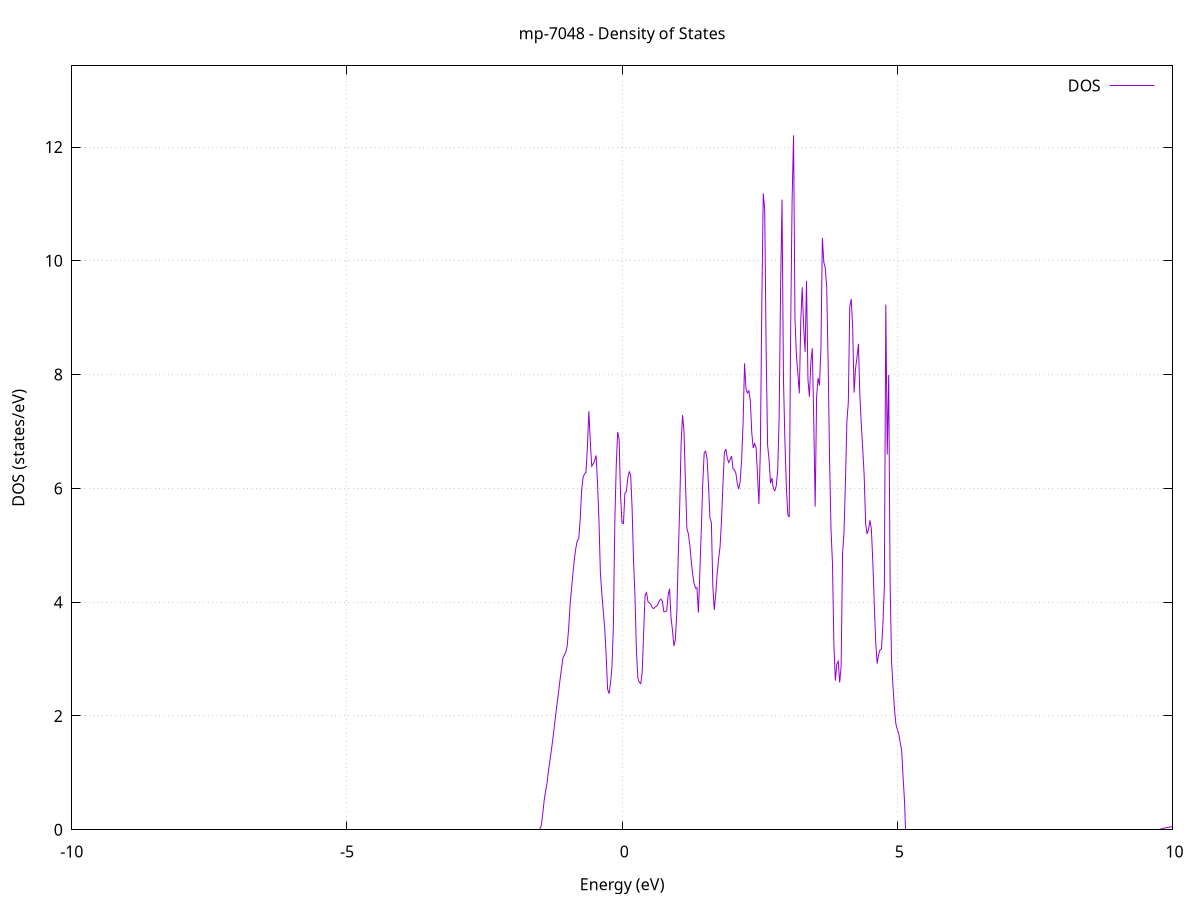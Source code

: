 set title 'mp-7048 - Density of States'
set xlabel 'Energy (eV)'
set ylabel 'DOS (states/eV)'
set grid
set xrange [-10:10]
set yrange [0:13.426]
set xzeroaxis lt -1
set terminal png size 800,600
set output 'mp-7048_dos_gnuplot.png'
plot '-' using 1:2 with lines title 'DOS'
-16.215200 0.000000
-16.189100 0.000000
-16.162900 0.000000
-16.136700 0.000000
-16.110500 0.000000
-16.084300 0.000000
-16.058100 0.000000
-16.031900 0.000000
-16.005700 0.000000
-15.979500 0.000000
-15.953300 0.000000
-15.927100 0.000000
-15.900900 0.000000
-15.874800 0.000000
-15.848600 0.000000
-15.822400 0.000000
-15.796200 0.000000
-15.770000 0.000000
-15.743800 0.000000
-15.717600 0.000000
-15.691400 0.000000
-15.665200 0.000000
-15.639000 0.000000
-15.612800 0.000000
-15.586600 0.000000
-15.560400 0.000000
-15.534300 0.000000
-15.508100 0.000000
-15.481900 0.000000
-15.455700 0.000000
-15.429500 0.000000
-15.403300 0.000000
-15.377100 0.000000
-15.350900 0.000000
-15.324700 0.000000
-15.298500 0.000000
-15.272300 0.000000
-15.246100 0.000000
-15.220000 0.000000
-15.193800 0.000000
-15.167600 0.000000
-15.141400 0.000000
-15.115200 0.000000
-15.089000 0.000000
-15.062800 0.000000
-15.036600 0.000000
-15.010400 0.000000
-14.984200 0.000000
-14.958000 0.000000
-14.931800 0.000000
-14.905600 0.000000
-14.879500 0.000000
-14.853300 0.000000
-14.827100 0.000000
-14.800900 0.000000
-14.774700 0.000000
-14.748500 0.000000
-14.722300 0.000000
-14.696100 0.000000
-14.669900 0.000000
-14.643700 0.000000
-14.617500 0.000000
-14.591300 0.000000
-14.565200 0.000000
-14.539000 0.000000
-14.512800 0.000000
-14.486600 0.000000
-14.460400 0.000000
-14.434200 0.000000
-14.408000 0.000000
-14.381800 0.000000
-14.355600 0.000000
-14.329400 0.000000
-14.303200 0.000000
-14.277000 0.000000
-14.250800 0.000000
-14.224700 0.000000
-14.198500 0.000000
-14.172300 0.000000
-14.146100 0.000000
-14.119900 0.000000
-14.093700 0.000000
-14.067500 0.000000
-14.041300 0.000000
-14.015100 0.000000
-13.988900 0.000000
-13.962700 0.000000
-13.936500 0.000000
-13.910400 0.000000
-13.884200 0.000000
-13.858000 0.000000
-13.831800 0.027300
-13.805600 0.176000
-13.779400 0.298200
-13.753200 0.437200
-13.727000 0.590800
-13.700800 0.740700
-13.674600 0.884700
-13.648400 1.033800
-13.622200 1.191100
-13.596000 1.300700
-13.569900 1.422400
-13.543700 1.611600
-13.517500 1.742700
-13.491300 1.893800
-13.465100 2.016300
-13.438900 2.089600
-13.412700 2.176500
-13.386500 2.243500
-13.360300 2.194900
-13.334100 2.058800
-13.307900 1.946400
-13.281700 1.839300
-13.255600 1.692900
-13.229400 1.481400
-13.203200 1.333300
-13.177000 1.375800
-13.150800 1.546400
-13.124600 1.646000
-13.098400 1.684400
-13.072200 1.748600
-13.046000 1.831800
-13.019800 1.914600
-12.993600 1.996700
-12.967400 2.091800
-12.941200 2.405600
-12.915100 2.665600
-12.888900 2.853800
-12.862700 3.006000
-12.836500 3.123600
-12.810300 3.178300
-12.784100 3.182400
-12.757900 3.147100
-12.731700 3.114300
-12.705500 3.111300
-12.679300 3.373800
-12.653100 3.606700
-12.626900 3.857000
-12.600800 4.048800
-12.574600 4.230700
-12.548400 4.328900
-12.522200 4.474100
-12.496000 4.670500
-12.469800 4.902200
-12.443600 5.202900
-12.417400 5.446100
-12.391200 5.849300
-12.365000 6.430300
-12.338800 7.062600
-12.312600 7.900600
-12.286400 8.748900
-12.260300 8.979100
-12.234100 8.659000
-12.207900 6.865700
-12.181700 5.192200
-12.155500 6.251600
-12.129300 7.645200
-12.103100 8.254400
-12.076900 6.399000
-12.050700 5.141500
-12.024500 5.057000
-11.998300 6.322100
-11.972100 6.008600
-11.946000 9.631300
-11.919800 9.530700
-11.893600 11.248300
-11.867400 11.657900
-11.841200 14.700800
-11.815000 7.542700
-11.788800 3.076700
-11.762600 3.606300
-11.736400 5.428000
-11.710200 10.086400
-11.684000 8.656900
-11.657800 5.521600
-11.631600 4.775800
-11.605500 5.978700
-11.579300 7.885100
-11.553100 10.406800
-11.526900 9.660900
-11.500700 10.116500
-11.474500 14.016600
-11.448300 17.501500
-11.422100 16.157000
-11.395900 9.165200
-11.369700 3.925300
-11.343500 1.560600
-11.317300 0.000000
-11.291200 0.000000
-11.265000 0.000000
-11.238800 0.000000
-11.212600 0.000000
-11.186400 0.000000
-11.160200 0.000000
-11.134000 0.000000
-11.107800 0.000000
-11.081600 0.000000
-11.055400 0.000000
-11.029200 0.000000
-11.003000 0.000000
-10.976800 0.000000
-10.950700 0.000000
-10.924500 0.000000
-10.898300 0.000000
-10.872100 0.000000
-10.845900 0.000000
-10.819700 0.000000
-10.793500 0.000000
-10.767300 0.000000
-10.741100 0.000000
-10.714900 0.000000
-10.688700 0.000000
-10.662500 0.000000
-10.636400 0.000000
-10.610200 0.000000
-10.584000 0.000000
-10.557800 0.000000
-10.531600 0.000000
-10.505400 0.000000
-10.479200 0.000000
-10.453000 0.000000
-10.426800 0.000000
-10.400600 0.000000
-10.374400 0.000000
-10.348200 0.000000
-10.322000 0.000000
-10.295900 0.000000
-10.269700 0.000000
-10.243500 0.000000
-10.217300 0.000000
-10.191100 0.000000
-10.164900 0.000000
-10.138700 0.000000
-10.112500 0.000000
-10.086300 0.000000
-10.060100 0.000000
-10.033900 0.000000
-10.007700 0.000000
-9.981600 0.000000
-9.955400 0.000000
-9.929200 0.000000
-9.903000 0.000000
-9.876800 0.000000
-9.850600 0.000000
-9.824400 0.000000
-9.798200 0.000000
-9.772000 0.000000
-9.745800 0.000000
-9.719600 0.000000
-9.693400 0.000000
-9.667200 0.000000
-9.641100 0.000000
-9.614900 0.000000
-9.588700 0.000000
-9.562500 0.000000
-9.536300 0.000000
-9.510100 0.000000
-9.483900 0.000000
-9.457700 0.000000
-9.431500 0.000000
-9.405300 0.000000
-9.379100 0.000000
-9.352900 0.000000
-9.326800 0.000000
-9.300600 0.000000
-9.274400 0.000000
-9.248200 0.000000
-9.222000 0.000000
-9.195800 0.000000
-9.169600 0.000000
-9.143400 0.000000
-9.117200 0.000000
-9.091000 0.000000
-9.064800 0.000000
-9.038600 0.000000
-9.012400 0.000000
-8.986300 0.000000
-8.960100 0.000000
-8.933900 0.000000
-8.907700 0.000000
-8.881500 0.000000
-8.855300 0.000000
-8.829100 0.000000
-8.802900 0.000000
-8.776700 0.000000
-8.750500 0.000000
-8.724300 0.000000
-8.698100 0.000000
-8.672000 0.000000
-8.645800 0.000000
-8.619600 0.000000
-8.593400 0.000000
-8.567200 0.000000
-8.541000 0.000000
-8.514800 0.000000
-8.488600 0.000000
-8.462400 0.000000
-8.436200 0.000000
-8.410000 0.000000
-8.383800 0.000000
-8.357600 0.000000
-8.331500 0.000000
-8.305300 0.000000
-8.279100 0.000000
-8.252900 0.000000
-8.226700 0.000000
-8.200500 0.000000
-8.174300 0.000000
-8.148100 0.000000
-8.121900 0.000000
-8.095700 0.000000
-8.069500 0.000000
-8.043300 0.000000
-8.017200 0.000000
-7.991000 0.000000
-7.964800 0.000000
-7.938600 0.000000
-7.912400 0.000000
-7.886200 0.000000
-7.860000 0.000000
-7.833800 0.000000
-7.807600 0.000000
-7.781400 0.000000
-7.755200 0.000000
-7.729000 0.000000
-7.702800 0.000000
-7.676700 0.000000
-7.650500 0.000000
-7.624300 0.000000
-7.598100 0.000000
-7.571900 0.000000
-7.545700 0.000000
-7.519500 0.000000
-7.493300 0.000000
-7.467100 0.000000
-7.440900 0.000000
-7.414700 0.000000
-7.388500 0.000000
-7.362400 0.000000
-7.336200 0.000000
-7.310000 0.000000
-7.283800 0.000000
-7.257600 0.000000
-7.231400 0.000000
-7.205200 0.000000
-7.179000 0.000000
-7.152800 0.000000
-7.126600 0.000000
-7.100400 0.000000
-7.074200 0.000000
-7.048000 0.000000
-7.021900 0.000000
-6.995700 0.000000
-6.969500 0.000000
-6.943300 0.000000
-6.917100 0.000000
-6.890900 0.000000
-6.864700 0.000000
-6.838500 0.000000
-6.812300 0.000000
-6.786100 0.000000
-6.759900 0.000000
-6.733700 0.000000
-6.707600 0.000000
-6.681400 0.000000
-6.655200 0.000000
-6.629000 0.000000
-6.602800 0.000000
-6.576600 0.000000
-6.550400 0.000000
-6.524200 0.000000
-6.498000 0.000000
-6.471800 0.000000
-6.445600 0.000000
-6.419400 0.000000
-6.393200 0.000000
-6.367100 0.000000
-6.340900 0.000000
-6.314700 0.000000
-6.288500 0.000000
-6.262300 0.000000
-6.236100 0.000000
-6.209900 0.000000
-6.183700 0.000000
-6.157500 0.000000
-6.131300 0.000000
-6.105100 0.000000
-6.078900 0.000000
-6.052800 0.000000
-6.026600 0.000000
-6.000400 0.000000
-5.974200 0.000000
-5.948000 0.000000
-5.921800 0.000000
-5.895600 0.000000
-5.869400 0.000000
-5.843200 0.000000
-5.817000 0.000000
-5.790800 0.000000
-5.764600 0.000000
-5.738400 0.000000
-5.712300 0.000000
-5.686100 0.000000
-5.659900 0.000000
-5.633700 0.000000
-5.607500 0.000000
-5.581300 0.000000
-5.555100 0.000000
-5.528900 0.000000
-5.502700 0.000000
-5.476500 0.000000
-5.450300 0.000000
-5.424100 0.000000
-5.398000 0.000000
-5.371800 0.000000
-5.345600 0.000000
-5.319400 0.000000
-5.293200 0.000000
-5.267000 0.000000
-5.240800 0.000000
-5.214600 0.000000
-5.188400 0.000000
-5.162200 0.000000
-5.136000 0.000000
-5.109800 0.000000
-5.083600 0.000000
-5.057500 0.000000
-5.031300 0.000000
-5.005100 0.000000
-4.978900 0.000000
-4.952700 0.000000
-4.926500 0.000000
-4.900300 0.000000
-4.874100 0.000000
-4.847900 0.000000
-4.821700 0.000000
-4.795500 0.000000
-4.769300 0.000000
-4.743200 0.000000
-4.717000 0.000000
-4.690800 0.000000
-4.664600 0.000000
-4.638400 0.000000
-4.612200 0.000000
-4.586000 0.000000
-4.559800 0.000000
-4.533600 0.000000
-4.507400 0.000000
-4.481200 0.000000
-4.455000 0.000000
-4.428800 0.000000
-4.402700 0.000000
-4.376500 0.000000
-4.350300 0.000000
-4.324100 0.000000
-4.297900 0.000000
-4.271700 0.000000
-4.245500 0.000000
-4.219300 0.000000
-4.193100 0.000000
-4.166900 0.000000
-4.140700 0.000000
-4.114500 0.000000
-4.088400 0.000000
-4.062200 0.000000
-4.036000 0.000000
-4.009800 0.000000
-3.983600 0.000000
-3.957400 0.000000
-3.931200 0.000000
-3.905000 0.000000
-3.878800 0.000000
-3.852600 0.000000
-3.826400 0.000000
-3.800200 0.000000
-3.774000 0.000000
-3.747900 0.000000
-3.721700 0.000000
-3.695500 0.000000
-3.669300 0.000000
-3.643100 0.000000
-3.616900 0.000000
-3.590700 0.000000
-3.564500 0.000000
-3.538300 0.000000
-3.512100 0.000000
-3.485900 0.000000
-3.459700 0.000000
-3.433600 0.000000
-3.407400 0.000000
-3.381200 0.000000
-3.355000 0.000000
-3.328800 0.000000
-3.302600 0.000000
-3.276400 0.000000
-3.250200 0.000000
-3.224000 0.000000
-3.197800 0.000000
-3.171600 0.000000
-3.145400 0.000000
-3.119200 0.000000
-3.093100 0.000000
-3.066900 0.000000
-3.040700 0.000000
-3.014500 0.000000
-2.988300 0.000000
-2.962100 0.000000
-2.935900 0.000000
-2.909700 0.000000
-2.883500 0.000000
-2.857300 0.000000
-2.831100 0.000000
-2.804900 0.000000
-2.778800 0.000000
-2.752600 0.000000
-2.726400 0.000000
-2.700200 0.000000
-2.674000 0.000000
-2.647800 0.000000
-2.621600 0.000000
-2.595400 0.000000
-2.569200 0.000000
-2.543000 0.000000
-2.516800 0.000000
-2.490600 0.000000
-2.464400 0.000000
-2.438300 0.000000
-2.412100 0.000000
-2.385900 0.000000
-2.359700 0.000000
-2.333500 0.000000
-2.307300 0.000000
-2.281100 0.000000
-2.254900 0.000000
-2.228700 0.000000
-2.202500 0.000000
-2.176300 0.000000
-2.150100 0.000000
-2.124000 0.000000
-2.097800 0.000000
-2.071600 0.000000
-2.045400 0.000000
-2.019200 0.000000
-1.993000 0.000000
-1.966800 0.000000
-1.940600 0.000000
-1.914400 0.000000
-1.888200 0.000000
-1.862000 0.000000
-1.835800 0.000000
-1.809600 0.000000
-1.783500 0.000000
-1.757300 0.000000
-1.731100 0.000000
-1.704900 0.000000
-1.678700 0.000000
-1.652500 0.000000
-1.626300 0.000000
-1.600100 0.000000
-1.573900 0.000000
-1.547700 0.000000
-1.521500 0.000000
-1.495300 0.000000
-1.469200 0.075700
-1.443000 0.279100
-1.416800 0.514800
-1.390600 0.684200
-1.364400 0.825700
-1.338200 1.037600
-1.312000 1.218000
-1.285800 1.400500
-1.259600 1.593100
-1.233400 1.807300
-1.207200 2.024000
-1.181000 2.230800
-1.154800 2.422000
-1.128700 2.638400
-1.102500 2.821700
-1.076300 3.020100
-1.050100 3.070300
-1.023900 3.121500
-0.997700 3.234800
-0.971500 3.549800
-0.945300 3.963800
-0.919100 4.241600
-0.892900 4.518200
-0.866700 4.767800
-0.840500 4.955400
-0.814400 5.081200
-0.788200 5.116300
-0.762000 5.464200
-0.735800 5.970800
-0.709600 6.193100
-0.683400 6.255100
-0.657200 6.282000
-0.631000 6.733000
-0.604800 7.357700
-0.578600 6.816300
-0.552400 6.391600
-0.526200 6.426900
-0.500000 6.488300
-0.473900 6.578500
-0.447700 6.103800
-0.421500 5.440300
-0.395300 4.513600
-0.369100 4.152100
-0.342900 3.842300
-0.316700 3.538600
-0.290500 3.072600
-0.264300 2.471500
-0.238100 2.391500
-0.211900 2.571600
-0.185700 2.853000
-0.159500 3.565100
-0.133400 5.392700
-0.107200 6.409000
-0.081000 6.991700
-0.054800 6.856200
-0.028600 5.870700
-0.002400 5.392100
0.023800 5.382300
0.050000 5.915700
0.076200 5.945300
0.102400 6.177600
0.128600 6.292300
0.154800 6.244400
0.180900 5.651500
0.207100 4.722300
0.233300 4.106700
0.259500 3.141600
0.285700 2.662800
0.311900 2.593100
0.338100 2.568300
0.364300 2.762500
0.390500 3.456800
0.416700 4.122100
0.442900 4.168600
0.469100 4.010000
0.495300 3.989200
0.521400 3.959500
0.547600 3.904100
0.573800 3.888000
0.600000 3.917100
0.626200 3.929400
0.652400 3.968900
0.678600 4.030800
0.704800 4.052300
0.731000 4.020000
0.757200 3.834400
0.783400 3.830500
0.809600 3.851000
0.835700 4.121900
0.861900 4.235600
0.888100 3.728200
0.914300 3.508900
0.940500 3.229800
0.966700 3.339700
0.992900 3.810400
1.019100 4.786000
1.045300 5.661600
1.071500 6.790800
1.097700 7.287800
1.123900 7.002500
1.150100 6.116500
1.176200 5.293000
1.202400 5.204700
1.228600 5.014700
1.254800 4.732700
1.281000 4.490900
1.307200 4.330700
1.333400 4.244000
1.359600 4.255300
1.385800 3.818600
1.412000 4.529400
1.438200 5.282800
1.464400 6.079000
1.490500 6.625500
1.516700 6.653600
1.542900 6.524500
1.569100 6.060700
1.595300 5.478800
1.621500 5.398300
1.647700 4.282700
1.673900 3.864200
1.700100 4.132200
1.726300 4.498300
1.752500 4.759600
1.778700 4.967100
1.804900 5.426600
1.831000 6.055800
1.857200 6.625900
1.883400 6.692200
1.909600 6.538800
1.935800 6.454500
1.962000 6.508100
1.988200 6.567900
2.014400 6.345400
2.040600 6.326300
2.066800 6.265900
2.093000 6.079600
2.119200 5.988100
2.145300 6.134700
2.171500 6.503500
2.197700 7.148400
2.223900 8.197200
2.250100 7.753700
2.276300 7.676800
2.302500 7.715700
2.328700 7.546300
2.354900 6.983600
2.381100 6.711100
2.407300 6.789700
2.433500 6.714600
2.459700 6.235200
2.485800 5.724500
2.512000 6.714400
2.538200 9.280700
2.564400 11.184600
2.590600 10.891100
2.616800 8.410500
2.643000 6.757200
2.669200 6.508500
2.695400 6.089500
2.721600 6.181700
2.747800 5.997600
2.774000 5.958400
2.800100 6.044800
2.826300 6.317900
2.852500 7.246500
2.878700 9.488500
2.904900 11.075800
2.931100 7.933100
2.957300 6.835100
2.983500 6.029700
3.009700 5.542100
3.035900 5.493100
3.062100 8.828900
3.088300 11.072600
3.114500 12.205200
3.140600 8.990900
3.166800 8.333100
3.193000 8.022500
3.219200 7.669600
3.245400 8.924000
3.271600 9.534400
3.297800 8.850300
3.324000 8.398500
3.350200 9.646300
3.376400 7.909300
3.402600 7.610900
3.428800 8.211000
3.454900 8.463400
3.481100 7.209400
3.507300 5.681500
3.533500 7.614300
3.559700 7.938500
3.585900 7.811100
3.612100 8.457100
3.638300 10.400700
3.664500 9.972100
3.690700 9.874700
3.716900 9.539500
3.743100 8.198500
3.769300 6.483300
3.795400 5.271400
3.821600 4.686300
3.847800 3.238800
3.874000 2.621200
3.900200 2.914900
3.926400 2.961400
3.952600 2.590100
3.978800 2.862300
4.005000 4.848300
4.031200 5.229800
4.057400 6.120900
4.083600 7.174100
4.109700 7.513000
4.135900 9.190600
4.162100 9.330000
4.188300 8.847800
4.214500 7.683800
4.240700 8.105900
4.266900 8.297800
4.293100 8.542400
4.319300 7.631800
4.345500 7.127300
4.371700 6.695900
4.397900 6.221500
4.424100 5.381000
4.450200 5.198400
4.476400 5.278200
4.502600 5.439400
4.528800 5.278900
4.555000 4.704900
4.581200 3.965400
4.607400 3.289900
4.633600 2.920700
4.659800 3.082700
4.686000 3.160100
4.712200 3.180000
4.738400 3.612900
4.764500 4.284000
4.790700 9.230700
4.816900 6.595100
4.843100 7.993800
4.869300 4.325500
4.895500 2.945200
4.921700 2.508600
4.947900 2.132900
4.974100 1.856700
5.000300 1.763000
5.026500 1.686400
5.052700 1.529900
5.078900 1.393000
5.105000 0.914700
5.131200 0.501900
5.157400 0.000000
5.183600 0.000000
5.209800 0.000000
5.236000 0.000000
5.262200 0.000000
5.288400 0.000000
5.314600 0.000000
5.340800 0.000000
5.367000 0.000000
5.393200 0.000000
5.419300 0.000000
5.445500 0.000000
5.471700 0.000000
5.497900 0.000000
5.524100 0.000000
5.550300 0.000000
5.576500 0.000000
5.602700 0.000000
5.628900 0.000000
5.655100 0.000000
5.681300 0.000000
5.707500 0.000000
5.733700 0.000000
5.759800 0.000000
5.786000 0.000000
5.812200 0.000000
5.838400 0.000000
5.864600 0.000000
5.890800 0.000000
5.917000 0.000000
5.943200 0.000000
5.969400 0.000000
5.995600 0.000000
6.021800 0.000000
6.048000 0.000000
6.074100 0.000000
6.100300 0.000000
6.126500 0.000000
6.152700 0.000000
6.178900 0.000000
6.205100 0.000000
6.231300 0.000000
6.257500 0.000000
6.283700 0.000000
6.309900 0.000000
6.336100 0.000000
6.362300 0.000000
6.388500 0.000000
6.414600 0.000000
6.440800 0.000000
6.467000 0.000000
6.493200 0.000000
6.519400 0.000000
6.545600 0.000000
6.571800 0.000000
6.598000 0.000000
6.624200 0.000000
6.650400 0.000000
6.676600 0.000000
6.702800 0.000000
6.728900 0.000000
6.755100 0.000000
6.781300 0.000000
6.807500 0.000000
6.833700 0.000000
6.859900 0.000000
6.886100 0.000000
6.912300 0.000000
6.938500 0.000000
6.964700 0.000000
6.990900 0.000000
7.017100 0.000000
7.043300 0.000000
7.069400 0.000000
7.095600 0.000000
7.121800 0.000000
7.148000 0.000000
7.174200 0.000000
7.200400 0.000000
7.226600 0.000000
7.252800 0.000000
7.279000 0.000000
7.305200 0.000000
7.331400 0.000000
7.357600 0.000000
7.383700 0.000000
7.409900 0.000000
7.436100 0.000000
7.462300 0.000000
7.488500 0.000000
7.514700 0.000000
7.540900 0.000000
7.567100 0.000000
7.593300 0.000000
7.619500 0.000000
7.645700 0.000000
7.671900 0.000000
7.698100 0.000000
7.724200 0.000000
7.750400 0.000000
7.776600 0.000000
7.802800 0.000000
7.829000 0.000000
7.855200 0.000000
7.881400 0.000000
7.907600 0.000000
7.933800 0.000000
7.960000 0.000000
7.986200 0.000000
8.012400 0.000000
8.038500 0.000000
8.064700 0.000000
8.090900 0.000000
8.117100 0.000000
8.143300 0.000000
8.169500 0.000000
8.195700 0.000000
8.221900 0.000000
8.248100 0.000000
8.274300 0.000000
8.300500 0.000000
8.326700 0.000000
8.352900 0.000000
8.379000 0.000000
8.405200 0.000000
8.431400 0.000000
8.457600 0.000000
8.483800 0.000000
8.510000 0.000000
8.536200 0.000000
8.562400 0.000000
8.588600 0.000000
8.614800 0.000000
8.641000 0.000000
8.667200 0.000000
8.693300 0.000000
8.719500 0.000000
8.745700 0.000000
8.771900 0.000000
8.798100 0.000000
8.824300 0.000000
8.850500 0.000000
8.876700 0.000000
8.902900 0.000000
8.929100 0.000000
8.955300 0.000000
8.981500 0.000000
9.007700 0.000000
9.033800 0.000000
9.060000 0.000000
9.086200 0.000000
9.112400 0.000000
9.138600 0.000000
9.164800 0.000000
9.191000 0.000000
9.217200 0.000000
9.243400 0.000000
9.269600 0.000000
9.295800 0.000000
9.322000 0.000000
9.348100 0.000000
9.374300 0.000000
9.400500 0.000000
9.426700 0.000000
9.452900 0.000000
9.479100 0.000000
9.505300 0.000000
9.531500 0.000000
9.557700 0.000000
9.583900 0.000000
9.610100 0.000000
9.636300 0.000000
9.662500 0.000000
9.688600 0.000000
9.714800 0.000000
9.741000 0.000000
9.767200 0.003600
9.793400 0.015100
9.819600 0.023100
9.845800 0.027900
9.872000 0.032500
9.898200 0.037300
9.924400 0.042200
9.950600 0.047300
9.976800 0.052600
10.002900 0.058100
10.029100 0.063800
10.055300 0.069700
10.081500 0.075800
10.107700 0.082000
10.133900 0.088500
10.160100 0.095100
10.186300 0.102000
10.212500 0.109000
10.238700 0.116200
10.264900 0.123600
10.291100 0.131100
10.317300 0.138900
10.343400 0.146800
10.369600 0.154700
10.395800 0.162700
10.422000 0.170800
10.448200 0.179000
10.474400 0.187600
10.500600 0.196400
10.526800 0.205500
10.553000 0.214600
10.579200 0.224000
10.605400 0.233400
10.631600 0.243000
10.657700 0.252800
10.683900 0.262700
10.710100 0.272800
10.736300 0.282800
10.762500 0.290800
10.788700 0.298800
10.814900 0.306900
10.841100 0.315100
10.867300 0.323500
10.893500 0.332000
10.919700 0.340600
10.945900 0.349400
10.972100 0.358300
10.998200 0.367300
11.024400 0.376300
11.050600 0.385500
11.076800 0.395900
11.103000 0.408000
11.129200 0.421600
11.155400 0.437000
11.181600 0.453900
11.207800 0.473500
11.234000 0.497000
11.260200 0.517500
11.286400 0.539400
11.312500 0.563600
11.338700 0.589800
11.364900 0.606000
11.391100 0.621600
11.417300 0.636700
11.443500 0.651200
11.469700 0.665500
11.495900 0.679000
11.522100 0.691900
11.548300 0.704000
11.574500 0.715500
11.600700 0.726300
11.626900 0.736300
11.653000 0.745700
11.679200 0.774900
11.705400 0.820900
11.731600 0.863000
11.757800 0.905400
11.784000 0.944300
11.810200 0.980000
11.836400 1.012600
11.862600 1.041200
11.888800 1.067400
11.915000 1.092500
11.941200 1.116300
11.967300 1.140800
11.993500 1.237400
12.019700 1.378000
12.045900 1.482600
12.072100 1.600200
12.098300 1.805700
12.124500 2.020600
12.150700 2.217500
12.176900 2.410300
12.203100 2.604300
12.229300 2.814200
12.255500 3.008600
12.281700 2.802800
12.307800 2.824600
12.334000 2.870900
12.360200 2.868200
12.386400 2.864700
12.412600 2.932100
12.438800 3.044800
12.465000 3.101200
12.491200 3.154600
12.517400 3.223000
12.543600 3.268500
12.569800 3.835300
12.596000 4.125700
12.622100 3.997500
12.648300 3.954700
12.674500 3.890600
12.700700 3.848100
12.726900 3.780800
12.753100 3.758400
12.779300 3.846700
12.805500 3.855400
12.831700 3.586500
12.857900 3.359700
12.884100 2.674000
12.910300 2.429400
12.936500 2.430200
12.962600 2.446300
12.988800 2.519200
13.015000 2.552900
13.041200 2.554200
13.067400 2.513600
13.093600 2.463300
13.119800 2.437100
13.146000 2.435000
13.172200 2.480400
13.198400 2.721400
13.224600 3.506200
13.250800 1.906500
13.276900 1.267500
13.303100 1.286500
13.329300 1.306600
13.355500 1.328600
13.381700 1.360200
13.407900 1.402500
13.434100 1.458100
13.460300 1.529800
13.486500 1.607600
13.512700 1.668100
13.538900 1.731600
13.565100 1.798000
13.591300 1.888100
13.617400 2.032600
13.643600 2.231400
13.669800 2.471900
13.696000 3.249900
13.722200 3.997700
13.748400 3.694800
13.774600 3.462300
13.800800 3.367600
13.827000 3.363200
13.853200 3.620500
13.879400 4.374300
13.905600 4.157900
13.931700 4.009900
13.957900 4.390600
13.984100 4.581900
14.010300 4.781100
14.036500 4.503500
14.062700 3.861800
14.088900 3.290500
14.115100 3.164200
14.141300 3.063500
14.167500 2.985600
14.193700 2.879100
14.219900 2.791800
14.246100 2.818400
14.272200 2.814200
14.298400 2.822600
14.324600 2.843000
14.350800 2.845000
14.377000 2.939300
14.403200 3.079600
14.429400 3.324300
14.455600 3.624000
14.481800 3.898900
14.508000 3.992600
14.534200 4.034400
14.560400 4.095300
14.586500 4.344900
14.612700 4.755700
14.638900 5.051400
14.665100 5.041500
14.691300 4.774200
14.717500 4.701900
14.743700 4.660500
14.769900 4.762500
14.796100 5.072400
14.822300 4.594200
14.848500 4.413500
14.874700 4.092900
14.900900 3.939900
14.927000 3.776600
14.953200 3.547200
14.979400 3.190800
15.005600 3.327400
15.031800 2.751400
15.058000 2.582600
15.084200 2.679100
15.110400 2.193800
15.136600 2.098000
15.162800 2.010900
15.189000 1.935800
15.215200 1.922000
15.241300 1.932000
15.267500 1.958600
15.293700 2.004200
15.319900 2.084200
15.346100 2.129300
15.372300 2.263700
15.398500 2.439700
15.424700 2.725800
15.450900 3.111000
15.477100 3.416900
15.503300 3.481800
15.529500 3.413200
15.555700 3.009900
15.581800 2.952000
15.608000 2.895800
15.634200 2.618900
15.660400 2.268200
15.686600 2.100400
15.712800 1.948500
15.739000 1.800900
15.765200 1.663200
15.791400 1.547300
15.817600 1.548200
15.843800 1.589700
15.870000 1.696300
15.896100 1.843800
15.922300 2.049900
15.948500 2.373900
15.974700 2.815100
16.000900 3.464700
16.027100 4.703000
16.053300 6.398900
16.079500 7.130100
16.105700 6.228800
16.131900 5.291800
16.158100 4.997500
16.184300 4.864500
16.210500 4.822800
16.236600 4.713400
16.262800 4.734200
16.289000 4.413300
16.315200 4.266600
16.341400 4.169000
16.367600 4.207500
16.393800 4.368400
16.420000 4.810800
16.446200 4.786800
16.472400 4.651800
16.498600 4.486300
16.524800 4.327300
16.550900 4.215400
16.577100 3.832400
16.603300 3.438000
16.629500 3.374000
16.655700 3.337600
16.681900 4.056100
16.708100 3.431300
16.734300 3.407500
16.760500 3.668800
16.786700 3.663800
16.812900 3.591900
16.839100 3.430900
16.865300 3.340600
16.891400 3.362900
16.917600 3.449600
16.943800 3.632300
16.970000 3.712300
16.996200 4.005600
17.022400 3.984800
17.048600 3.746100
17.074800 3.666300
17.101000 3.832600
17.127200 3.999800
17.153400 4.660300
17.179600 7.645000
17.205700 7.762700
17.231900 7.477200
17.258100 6.957200
17.284300 6.481100
17.310500 6.153000
17.336700 6.013600
17.362900 5.420600
17.389100 4.800300
17.415300 4.215200
17.441500 4.204200
17.467700 4.540900
17.493900 4.786500
17.520100 5.051300
17.546200 5.424900
17.572400 5.582100
17.598600 5.440200
17.624800 5.158400
17.651000 4.880600
17.677200 4.248800
17.703400 3.998300
17.729600 3.762300
17.755800 3.549200
17.782000 3.431300
17.808200 3.421000
17.834400 3.529200
17.860500 3.830000
17.886700 4.027200
17.912900 4.021400
17.939100 3.851300
17.965300 3.633200
17.991500 3.529300
18.017700 3.691300
18.043900 3.817500
18.070100 4.267600
18.096300 4.998300
18.122500 5.552200
18.148700 5.241800
18.174900 4.716600
18.201000 4.616200
18.227200 4.597800
18.253400 4.799900
18.279600 5.351700
18.305800 6.081600
18.332000 6.614200
18.358200 6.130500
18.384400 6.437400
18.410600 6.218900
18.436800 5.630900
18.463000 5.064900
18.489200 5.014200
18.515300 5.093600
18.541500 5.445400
18.567700 6.306800
18.593900 7.240300
18.620100 7.420300
18.646300 7.431300
18.672500 7.482600
18.698700 7.200200
18.724900 7.349300
18.751100 6.891300
18.777300 6.917000
18.803500 6.934200
18.829700 6.940800
18.855800 6.968100
18.882000 7.133700
18.908200 7.347800
18.934400 7.446600
18.960600 7.612200
18.986800 7.841600
19.013000 7.511100
19.039200 7.767400
19.065400 7.866700
19.091600 7.423200
19.117800 7.290400
19.144000 7.136400
19.170100 6.891300
19.196300 6.023900
19.222500 5.699900
19.248700 5.535800
19.274900 5.508900
19.301100 5.511300
19.327300 5.538400
19.353500 5.524600
19.379700 5.620000
19.405900 5.731300
19.432100 5.855000
19.458300 5.992500
19.484500 6.467800
19.510600 6.179300
19.536800 5.691300
19.563000 5.619600
19.589200 5.335800
19.615400 5.084000
19.641600 5.045000
19.667800 5.169700
19.694000 5.339900
19.720200 5.588300
19.746400 5.877300
19.772600 5.897300
19.798800 5.395000
19.824900 5.122400
19.851100 4.936800
19.877300 4.600500
19.903500 4.076600
19.929700 3.608200
19.955900 3.310800
19.982100 3.198600
20.008300 3.092700
20.034500 2.975600
20.060700 2.893600
20.086900 2.837100
20.113100 2.774300
20.139300 2.690300
20.165400 2.594600
20.191600 2.537700
20.217800 2.489200
20.244000 2.450200
20.270200 2.412500
20.296400 2.392600
20.322600 2.438800
20.348800 2.508600
20.375000 2.952800
20.401200 3.111700
20.427400 3.086300
20.453600 3.037700
20.479700 2.973800
20.505900 2.900500
20.532100 2.818900
20.558300 2.773200
20.584500 2.737400
20.610700 2.709900
20.636900 2.814100
20.663100 2.824400
20.689300 2.836500
20.715500 2.834000
20.741700 2.934000
20.767900 3.128400
20.794100 3.310700
20.820200 3.647300
20.846400 3.880800
20.872600 4.190500
20.898800 4.748500
20.925000 4.762200
20.951200 4.971800
20.977400 4.946300
21.003600 4.905800
21.029800 4.791000
21.056000 4.628700
21.082200 3.754100
21.108400 3.864100
21.134500 4.645200
21.160700 3.761200
21.186900 3.778000
21.213100 3.987200
21.239300 4.155800
21.265500 4.223600
21.291700 4.326700
21.317900 4.343600
21.344100 4.446400
21.370300 4.547100
21.396500 4.648100
21.422700 4.353100
21.448900 3.927000
21.475000 3.614500
21.501200 3.298600
21.527400 2.842500
21.553600 2.649000
21.579800 2.569200
21.606000 2.533000
21.632200 2.796600
21.658400 2.659000
21.684600 2.532400
21.710800 2.403900
21.737000 2.294900
21.763200 2.248200
21.789300 2.281200
21.815500 2.373800
21.841700 2.513700
21.867900 2.677900
21.894100 2.847400
21.920300 3.120400
21.946500 3.300800
21.972700 3.234900
21.998900 2.950800
22.025100 2.742700
22.051300 2.745700
22.077500 2.822200
22.103700 2.725000
22.129800 2.679300
22.156000 2.679300
22.182200 2.701700
22.208400 2.763600
22.234600 3.038800
22.260800 2.499400
22.287000 2.260700
22.313200 2.335900
22.339400 2.744300
22.365600 3.623100
22.391800 4.069100
22.418000 4.804200
22.444100 4.684900
22.470300 4.839400
22.496500 4.533300
22.522700 4.421200
22.548900 4.359500
22.575100 3.968300
22.601300 3.062700
22.627500 2.415700
22.653700 1.987100
22.679900 1.765900
22.706100 1.663400
22.732300 1.638000
22.758500 1.723800
22.784600 1.893500
22.810800 2.332200
22.837000 2.449300
22.863200 2.447100
22.889400 2.313100
22.915600 2.218400
22.941800 2.232300
22.968000 2.331400
22.994200 2.397300
23.020400 2.510100
23.046600 3.104200
23.072800 3.301800
23.098900 3.506100
23.125100 3.738000
23.151300 4.104600
23.177500 4.450200
23.203700 4.527900
23.229900 4.580400
23.256100 4.723300
23.282300 4.641400
23.308500 4.513600
23.334700 4.449000
23.360900 4.421400
23.387100 4.349200
23.413300 4.219500
23.439400 4.172100
23.465600 4.365400
23.491800 4.236500
23.518000 3.992800
23.544200 4.090800
23.570400 3.026800
23.596600 2.899900
23.622800 2.915400
23.649000 3.024700
23.675200 3.206300
23.701400 3.625000
23.727600 4.191600
23.753700 3.963600
23.779900 2.909200
23.806100 3.061700
23.832300 2.648100
23.858500 2.599600
23.884700 2.551200
23.910900 2.503800
23.937100 2.458300
23.963300 2.412800
23.989500 2.362900
24.015700 2.336800
24.041900 2.375300
24.068100 2.306900
24.094200 2.246700
24.120400 2.208900
24.146600 2.197200
24.172800 2.213400
24.199000 2.258900
24.225200 2.361900
24.251400 2.571800
24.277600 2.909200
24.303800 3.464700
24.330000 3.881000
24.356200 3.233600
24.382400 3.031000
24.408500 2.859100
24.434700 2.932600
24.460900 3.216600
24.487100 3.195800
24.513300 3.001500
24.539500 2.856100
24.565700 2.881300
24.591900 2.946600
24.618100 3.058100
24.644300 3.394400
24.670500 4.041600
24.696700 4.368600
24.722900 4.326200
24.749000 4.333400
24.775200 4.488800
24.801400 4.703400
24.827600 4.776100
24.853800 4.777500
24.880000 4.797000
24.906200 4.493800
24.932400 4.160400
24.958600 4.054600
24.984800 3.871200
25.011000 3.703800
25.037200 3.658000
25.063300 3.826900
25.089500 4.033800
25.115700 4.024700
25.141900 3.858200
25.168100 3.846200
25.194300 4.235300
25.220500 3.942900
25.246700 3.718400
25.272900 3.533200
25.299100 3.309700
25.325300 3.293900
25.351500 3.854700
25.377700 3.470000
25.403800 3.441300
25.430000 3.444100
25.456200 3.610300
25.482400 3.805100
25.508600 3.706300
25.534800 3.637400
25.561000 3.898200
25.587200 3.869800
25.613400 3.952400
25.639600 3.730300
25.665800 3.171200
25.692000 2.958800
25.718100 3.037600
25.744300 3.202500
25.770500 3.347200
25.796700 3.463400
25.822900 3.838000
25.849100 4.317400
25.875300 4.769800
25.901500 4.295800
25.927700 4.258800
25.953900 4.315900
25.980100 4.305800
26.006300 4.186400
26.032500 3.980200
26.058600 3.779100
26.084800 3.623700
26.111000 3.501200
26.137200 3.385500
26.163400 3.292800
26.189600 3.223200
26.215800 3.227100
26.242000 3.138300
26.268200 3.018000
26.294400 2.918100
26.320600 2.837900
26.346800 2.787900
26.372900 2.784800
26.399100 2.836700
26.425300 2.892300
26.451500 2.844000
26.477700 2.903900
26.503900 2.976100
26.530100 3.014600
26.556300 3.104100
26.582500 3.245800
26.608700 3.695700
26.634900 3.633500
26.661100 3.721600
26.687300 3.887500
26.713400 4.243200
26.739600 4.512800
26.765800 4.662500
26.792000 4.846500
26.818200 5.058100
26.844400 5.225700
26.870600 4.990500
26.896800 4.666200
26.923000 4.354500
26.949200 4.202000
26.975400 3.784900
27.001600 3.316700
27.027700 3.183300
27.053900 3.146600
27.080100 3.146800
27.106300 3.126700
27.132500 3.139100
27.158700 3.153400
27.184900 3.206700
27.211100 3.289400
27.237300 3.394700
27.263500 3.539200
27.289700 3.740100
27.315900 3.966100
27.342100 4.206800
27.368200 4.469600
27.394400 4.619500
27.420600 4.637800
27.446800 4.561600
27.473000 4.562400
27.499200 4.565800
27.525400 4.425200
27.551600 4.189400
27.577800 4.119000
27.604000 4.224300
27.630200 3.757000
27.656400 3.553300
27.682500 3.390900
27.708700 3.296300
27.734900 3.262300
27.761100 3.245300
27.787300 3.146900
27.813500 3.125500
27.839700 3.162800
27.865900 3.220600
27.892100 3.313300
27.918300 3.355900
27.944500 3.594900
27.970700 3.505000
27.996900 3.713600
28.023000 3.964200
28.049200 3.889400
28.075400 3.728700
28.101600 3.662200
28.127800 3.648800
28.154000 3.683900
28.180200 3.751300
28.206400 3.806400
28.232600 3.778000
28.258800 4.051100
28.285000 4.027900
28.311200 3.812400
28.337300 3.624500
28.363500 3.527800
28.389700 3.540100
28.415900 3.677800
28.442100 3.645800
28.468300 3.542600
28.494500 3.549000
28.520700 3.668900
28.546900 3.787900
28.573100 3.856600
28.599300 3.902900
28.625500 4.104800
28.651700 4.037300
28.677800 4.017600
28.704000 4.098400
28.730200 4.224500
28.756400 4.329000
28.782600 4.461200
28.808800 4.576800
28.835000 4.443000
28.861200 4.146000
28.887400 3.961000
28.913600 3.818800
28.939800 3.770200
28.966000 3.850900
28.992100 3.794700
29.018300 3.842000
29.044500 3.607900
29.070700 3.486400
29.096900 3.358200
29.123100 3.223700
29.149300 3.112000
29.175500 2.975000
29.201700 2.920700
29.227900 2.923500
29.254100 2.939900
29.280300 2.985200
29.306500 3.129600
29.332600 3.143900
29.358800 3.222000
29.385000 3.028400
29.411200 3.048000
29.437400 3.063600
29.463600 3.039300
29.489800 2.990600
29.516000 2.969400
29.542200 2.977800
29.568400 3.005400
29.594600 3.071500
29.620800 3.218100
29.646900 3.454000
29.673100 3.692700
29.699300 3.908000
29.725500 4.099200
29.751700 4.252100
29.777900 4.098200
29.804100 3.764400
29.830300 3.646100
29.856500 3.678000
29.882700 3.666900
29.908900 3.490500
29.935100 3.400300
29.961300 3.308600
29.987400 3.133800
30.013600 3.054000
30.039800 3.058600
30.066000 3.061000
30.092200 3.381700
30.118400 3.120800
30.144600 3.090100
30.170800 3.130800
30.197000 3.175000
30.223200 3.145600
30.249400 3.111800
30.275600 3.078100
30.301700 3.064400
30.327900 3.059000
30.354100 3.084200
30.380300 3.116300
30.406500 3.106000
30.432700 3.031300
30.458900 3.101900
30.485100 3.362400
30.511300 2.997400
30.537500 2.879100
30.563700 2.853500
30.589900 2.857600
30.616100 2.883800
30.642200 2.906700
30.668400 2.937900
30.694600 2.976400
30.720800 3.063700
30.747000 3.152600
30.773200 3.228200
30.799400 3.314500
30.825600 3.385400
30.851800 3.464900
30.878000 3.622300
30.904200 3.648400
30.930400 3.664600
30.956500 3.675100
30.982700 3.652700
31.008900 4.533600
31.035100 3.465000
31.061300 3.359900
31.087500 3.274600
31.113700 3.262800
31.139900 3.310800
31.166100 3.393000
31.192300 3.450800
31.218500 3.491800
31.244700 3.587700
31.270900 3.663200
31.297000 3.656600
31.323200 3.566900
31.349400 3.479300
31.375600 3.559000
31.401800 3.673600
31.428000 3.818800
31.454200 3.956100
31.480400 4.059900
31.506600 4.111600
31.532800 4.161100
31.559000 4.183500
31.585200 4.127900
31.611300 4.025600
31.637500 3.972300
31.663700 3.853400
31.689900 3.770100
31.716100 3.741000
31.742300 3.695200
31.768500 3.704700
31.794700 3.851500
31.820900 4.071100
31.847100 4.049700
31.873300 4.020600
31.899500 4.055500
31.925700 4.083000
31.951800 4.107400
31.978000 4.148200
32.004200 4.190900
32.030400 4.145500
32.056600 4.037300
32.082800 3.905200
32.109000 3.820100
32.135200 3.756800
32.161400 3.725400
32.187600 3.684300
32.213800 3.618500
32.240000 3.646000
32.266100 3.633700
32.292300 3.580000
32.318500 3.535100
32.344700 3.532100
32.370900 3.612100
32.397100 3.728900
32.423300 4.248300
32.449500 3.959400
32.475700 4.047000
32.501900 4.157700
32.528100 4.180000
32.554300 4.095500
32.580500 3.892400
32.606600 3.436600
32.632800 3.122800
32.659000 3.018300
32.685200 3.010600
32.711400 3.012500
32.737600 3.002100
32.763800 2.986900
32.790000 2.981700
32.816200 2.979200
32.842400 3.023800
32.868600 3.103600
32.894800 3.208100
32.920900 3.286400
32.947100 3.371600
32.973300 3.376700
32.999500 3.411000
33.025700 3.155600
33.051900 2.985800
33.078100 2.966600
33.104300 2.821700
33.130500 2.927900
33.156700 3.268600
33.182900 3.075600
33.209100 2.825500
33.235300 2.509300
33.261400 2.280000
33.287600 2.232000
33.313800 2.206600
33.340000 2.202700
33.366200 2.217800
33.392400 2.168300
33.418600 1.950800
33.444800 1.719600
33.471000 1.362700
33.497200 1.151700
33.523400 1.026800
33.549600 0.937200
33.575700 0.832500
33.601900 0.664500
33.628100 0.497000
33.654300 0.385900
33.680500 0.277100
33.706700 0.108700
33.732900 0.042500
33.759100 0.011600
33.785300 0.000100
33.811500 0.000000
33.837700 0.000000
33.863900 0.000000
33.890100 0.000000
33.916200 0.000000
33.942400 0.000000
33.968600 0.000000
33.994800 0.000000
34.021000 0.000000
34.047200 0.000000
34.073400 0.000000
34.099600 0.000000
34.125800 0.000000
34.152000 0.000000
34.178200 0.000000
34.204400 0.000000
34.230500 0.000000
34.256700 0.000000
34.282900 0.000000
34.309100 0.000000
34.335300 0.000000
34.361500 0.000000
34.387700 0.000000
34.413900 0.000000
34.440100 0.000000
34.466300 0.000000
34.492500 0.000000
34.518700 0.000000
34.544900 0.000000
34.571000 0.000000
34.597200 0.000000
34.623400 0.000000
34.649600 0.000000
34.675800 0.000000
34.702000 0.000000
34.728200 0.000000
34.754400 0.000000
34.780600 0.000000
34.806800 0.000000
34.833000 0.000000
34.859200 0.000000
34.885300 0.000000
34.911500 0.000000
34.937700 0.000000
34.963900 0.000000
34.990100 0.000000
35.016300 0.000000
35.042500 0.000000
35.068700 0.000000
35.094900 0.000000
35.121100 0.000000
35.147300 0.000000
35.173500 0.000000
35.199700 0.000000
35.225800 0.000000
35.252000 0.000000
35.278200 0.000000
35.304400 0.000000
35.330600 0.000000
35.356800 0.000000
35.383000 0.000000
35.409200 0.000000
35.435400 0.000000
35.461600 0.000000
35.487800 0.000000
35.514000 0.000000
35.540100 0.000000
35.566300 0.000000
35.592500 0.000000
35.618700 0.000000
35.644900 0.000000
35.671100 0.000000
35.697300 0.000000
35.723500 0.000000
35.749700 0.000000
35.775900 0.000000
35.802100 0.000000
35.828300 0.000000
35.854500 0.000000
35.880600 0.000000
35.906800 0.000000
35.933000 0.000000
35.959200 0.000000
35.985400 0.000000
36.011600 0.000000
36.037800 0.000000
36.064000 0.000000
36.090200 0.000000
36.116400 0.000000
36.142600 0.000000
36.168800 0.000000
e
